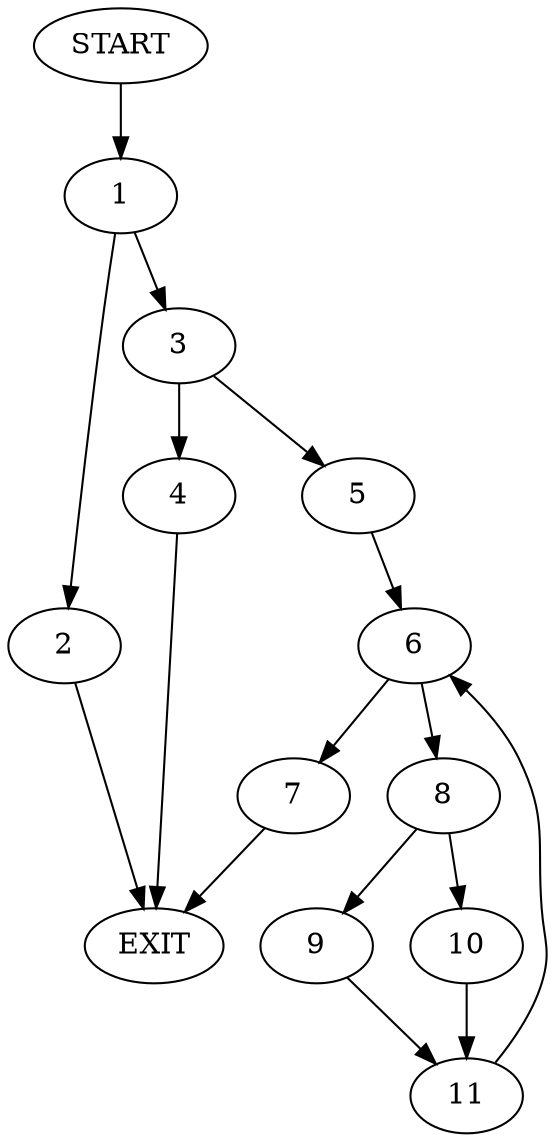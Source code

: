 digraph {
0 [label="START"]
12 [label="EXIT"]
0 -> 1
1 -> 2
1 -> 3
2 -> 12
3 -> 4
3 -> 5
4 -> 12
5 -> 6
6 -> 7
6 -> 8
7 -> 12
8 -> 9
8 -> 10
10 -> 11
9 -> 11
11 -> 6
}
